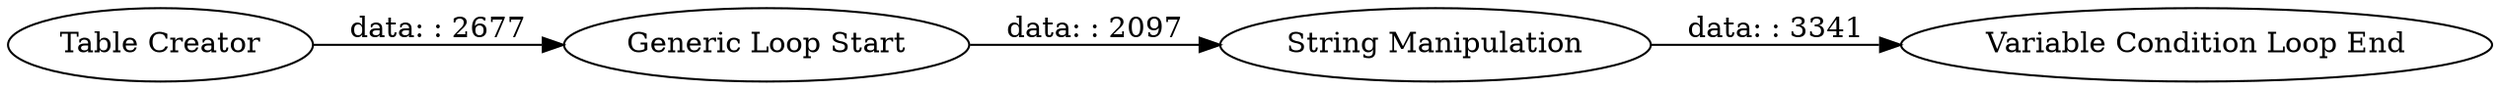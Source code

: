 digraph {
	"-3581056618326792996_25" [label="Generic Loop Start"]
	"-3581056618326792996_27" [label="Variable Condition Loop End"]
	"-3581056618326792996_26" [label="String Manipulation"]
	"-3581056618326792996_9" [label="Table Creator"]
	"-3581056618326792996_25" -> "-3581056618326792996_26" [label="data: : 2097"]
	"-3581056618326792996_26" -> "-3581056618326792996_27" [label="data: : 3341"]
	"-3581056618326792996_9" -> "-3581056618326792996_25" [label="data: : 2677"]
	rankdir=LR
}
